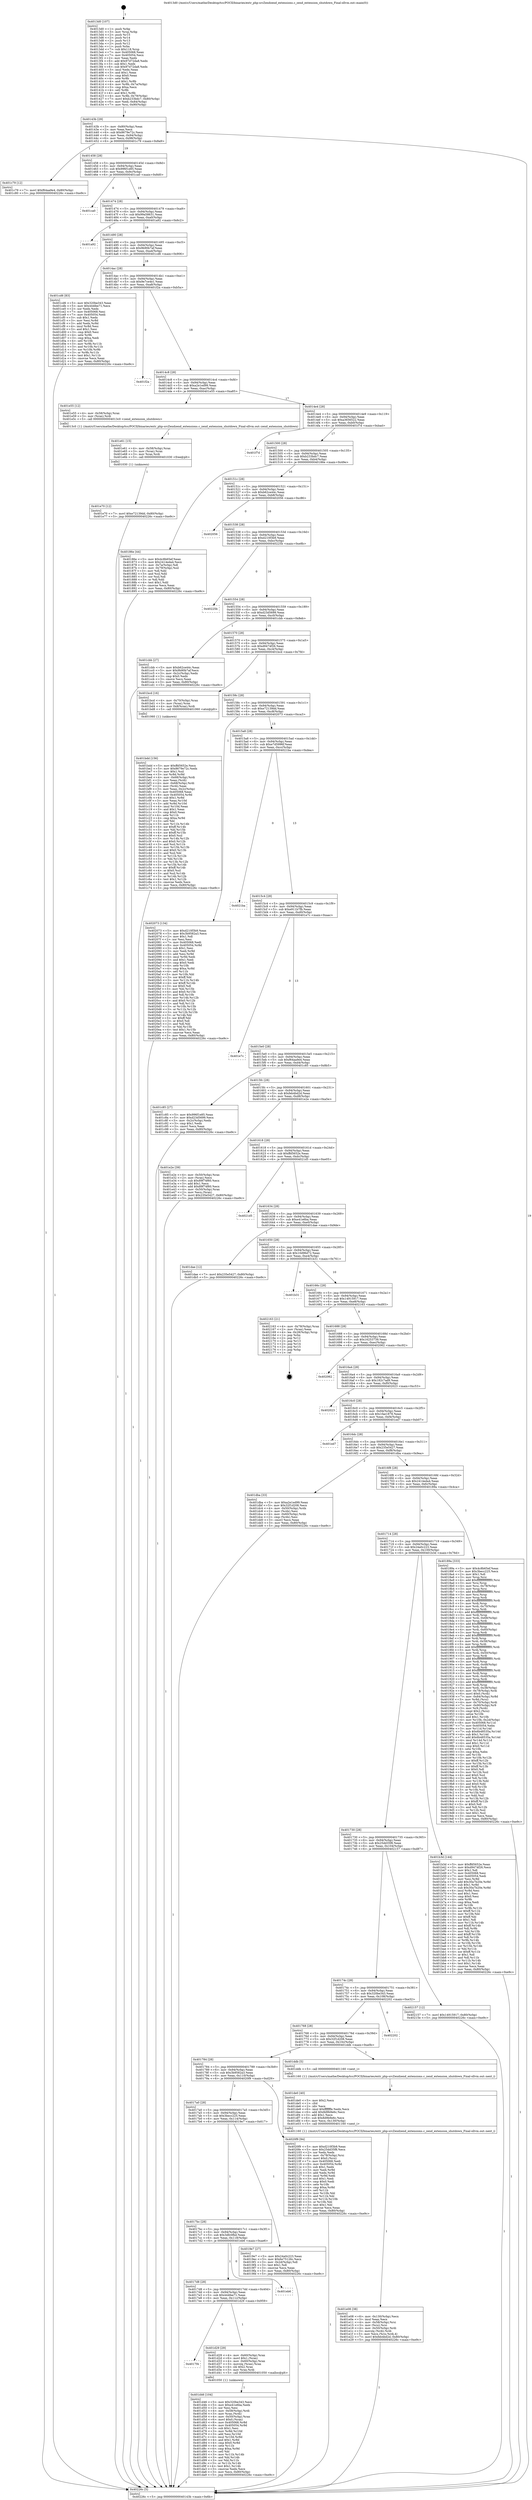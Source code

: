 digraph "0x4013d0" {
  label = "0x4013d0 (/mnt/c/Users/mathe/Desktop/tcc/POCII/binaries/extr_php-srcZendzend_extensions.c_zend_extension_shutdown_Final-ollvm.out::main(0))"
  labelloc = "t"
  node[shape=record]

  Entry [label="",width=0.3,height=0.3,shape=circle,fillcolor=black,style=filled]
  "0x40143b" [label="{
     0x40143b [29]\l
     | [instrs]\l
     &nbsp;&nbsp;0x40143b \<+3\>: mov -0x80(%rbp),%eax\l
     &nbsp;&nbsp;0x40143e \<+2\>: mov %eax,%ecx\l
     &nbsp;&nbsp;0x401440 \<+6\>: sub $0x8679e72c,%ecx\l
     &nbsp;&nbsp;0x401446 \<+6\>: mov %eax,-0x94(%rbp)\l
     &nbsp;&nbsp;0x40144c \<+6\>: mov %ecx,-0x98(%rbp)\l
     &nbsp;&nbsp;0x401452 \<+6\>: je 0000000000401c79 \<main+0x8a9\>\l
  }"]
  "0x401c79" [label="{
     0x401c79 [12]\l
     | [instrs]\l
     &nbsp;&nbsp;0x401c79 \<+7\>: movl $0xf64aa9e4,-0x80(%rbp)\l
     &nbsp;&nbsp;0x401c80 \<+5\>: jmp 000000000040226c \<main+0xe9c\>\l
  }"]
  "0x401458" [label="{
     0x401458 [28]\l
     | [instrs]\l
     &nbsp;&nbsp;0x401458 \<+5\>: jmp 000000000040145d \<main+0x8d\>\l
     &nbsp;&nbsp;0x40145d \<+6\>: mov -0x94(%rbp),%eax\l
     &nbsp;&nbsp;0x401463 \<+5\>: sub $0x996f1e85,%eax\l
     &nbsp;&nbsp;0x401468 \<+6\>: mov %eax,-0x9c(%rbp)\l
     &nbsp;&nbsp;0x40146e \<+6\>: je 0000000000401ca0 \<main+0x8d0\>\l
  }"]
  Exit [label="",width=0.3,height=0.3,shape=circle,fillcolor=black,style=filled,peripheries=2]
  "0x401ca0" [label="{
     0x401ca0\l
  }", style=dashed]
  "0x401474" [label="{
     0x401474 [28]\l
     | [instrs]\l
     &nbsp;&nbsp;0x401474 \<+5\>: jmp 0000000000401479 \<main+0xa9\>\l
     &nbsp;&nbsp;0x401479 \<+6\>: mov -0x94(%rbp),%eax\l
     &nbsp;&nbsp;0x40147f \<+5\>: sub $0x99a58631,%eax\l
     &nbsp;&nbsp;0x401484 \<+6\>: mov %eax,-0xa0(%rbp)\l
     &nbsp;&nbsp;0x40148a \<+6\>: je 0000000000401a92 \<main+0x6c2\>\l
  }"]
  "0x401e70" [label="{
     0x401e70 [12]\l
     | [instrs]\l
     &nbsp;&nbsp;0x401e70 \<+7\>: movl $0xe72139dd,-0x80(%rbp)\l
     &nbsp;&nbsp;0x401e77 \<+5\>: jmp 000000000040226c \<main+0xe9c\>\l
  }"]
  "0x401a92" [label="{
     0x401a92\l
  }", style=dashed]
  "0x401490" [label="{
     0x401490 [28]\l
     | [instrs]\l
     &nbsp;&nbsp;0x401490 \<+5\>: jmp 0000000000401495 \<main+0xc5\>\l
     &nbsp;&nbsp;0x401495 \<+6\>: mov -0x94(%rbp),%eax\l
     &nbsp;&nbsp;0x40149b \<+5\>: sub $0x9b90b7af,%eax\l
     &nbsp;&nbsp;0x4014a0 \<+6\>: mov %eax,-0xa4(%rbp)\l
     &nbsp;&nbsp;0x4014a6 \<+6\>: je 0000000000401cd6 \<main+0x906\>\l
  }"]
  "0x401e61" [label="{
     0x401e61 [15]\l
     | [instrs]\l
     &nbsp;&nbsp;0x401e61 \<+4\>: mov -0x58(%rbp),%rax\l
     &nbsp;&nbsp;0x401e65 \<+3\>: mov (%rax),%rax\l
     &nbsp;&nbsp;0x401e68 \<+3\>: mov %rax,%rdi\l
     &nbsp;&nbsp;0x401e6b \<+5\>: call 0000000000401030 \<free@plt\>\l
     | [calls]\l
     &nbsp;&nbsp;0x401030 \{1\} (unknown)\l
  }"]
  "0x401cd6" [label="{
     0x401cd6 [83]\l
     | [instrs]\l
     &nbsp;&nbsp;0x401cd6 \<+5\>: mov $0x320be343,%eax\l
     &nbsp;&nbsp;0x401cdb \<+5\>: mov $0x444fee71,%ecx\l
     &nbsp;&nbsp;0x401ce0 \<+2\>: xor %edx,%edx\l
     &nbsp;&nbsp;0x401ce2 \<+7\>: mov 0x405068,%esi\l
     &nbsp;&nbsp;0x401ce9 \<+7\>: mov 0x405054,%edi\l
     &nbsp;&nbsp;0x401cf0 \<+3\>: sub $0x1,%edx\l
     &nbsp;&nbsp;0x401cf3 \<+3\>: mov %esi,%r8d\l
     &nbsp;&nbsp;0x401cf6 \<+3\>: add %edx,%r8d\l
     &nbsp;&nbsp;0x401cf9 \<+4\>: imul %r8d,%esi\l
     &nbsp;&nbsp;0x401cfd \<+3\>: and $0x1,%esi\l
     &nbsp;&nbsp;0x401d00 \<+3\>: cmp $0x0,%esi\l
     &nbsp;&nbsp;0x401d03 \<+4\>: sete %r9b\l
     &nbsp;&nbsp;0x401d07 \<+3\>: cmp $0xa,%edi\l
     &nbsp;&nbsp;0x401d0a \<+4\>: setl %r10b\l
     &nbsp;&nbsp;0x401d0e \<+3\>: mov %r9b,%r11b\l
     &nbsp;&nbsp;0x401d11 \<+3\>: and %r10b,%r11b\l
     &nbsp;&nbsp;0x401d14 \<+3\>: xor %r10b,%r9b\l
     &nbsp;&nbsp;0x401d17 \<+3\>: or %r9b,%r11b\l
     &nbsp;&nbsp;0x401d1a \<+4\>: test $0x1,%r11b\l
     &nbsp;&nbsp;0x401d1e \<+3\>: cmovne %ecx,%eax\l
     &nbsp;&nbsp;0x401d21 \<+3\>: mov %eax,-0x80(%rbp)\l
     &nbsp;&nbsp;0x401d24 \<+5\>: jmp 000000000040226c \<main+0xe9c\>\l
  }"]
  "0x4014ac" [label="{
     0x4014ac [28]\l
     | [instrs]\l
     &nbsp;&nbsp;0x4014ac \<+5\>: jmp 00000000004014b1 \<main+0xe1\>\l
     &nbsp;&nbsp;0x4014b1 \<+6\>: mov -0x94(%rbp),%eax\l
     &nbsp;&nbsp;0x4014b7 \<+5\>: sub $0x9e7ce4e1,%eax\l
     &nbsp;&nbsp;0x4014bc \<+6\>: mov %eax,-0xa8(%rbp)\l
     &nbsp;&nbsp;0x4014c2 \<+6\>: je 0000000000401f2a \<main+0xb5a\>\l
  }"]
  "0x401e08" [label="{
     0x401e08 [38]\l
     | [instrs]\l
     &nbsp;&nbsp;0x401e08 \<+6\>: mov -0x130(%rbp),%ecx\l
     &nbsp;&nbsp;0x401e0e \<+3\>: imul %eax,%ecx\l
     &nbsp;&nbsp;0x401e11 \<+4\>: mov -0x58(%rbp),%rsi\l
     &nbsp;&nbsp;0x401e15 \<+3\>: mov (%rsi),%rsi\l
     &nbsp;&nbsp;0x401e18 \<+4\>: mov -0x50(%rbp),%rdi\l
     &nbsp;&nbsp;0x401e1c \<+3\>: movslq (%rdi),%rdi\l
     &nbsp;&nbsp;0x401e1f \<+3\>: mov %ecx,(%rsi,%rdi,4)\l
     &nbsp;&nbsp;0x401e22 \<+7\>: movl $0xfeb4bd2d,-0x80(%rbp)\l
     &nbsp;&nbsp;0x401e29 \<+5\>: jmp 000000000040226c \<main+0xe9c\>\l
  }"]
  "0x401f2a" [label="{
     0x401f2a\l
  }", style=dashed]
  "0x4014c8" [label="{
     0x4014c8 [28]\l
     | [instrs]\l
     &nbsp;&nbsp;0x4014c8 \<+5\>: jmp 00000000004014cd \<main+0xfd\>\l
     &nbsp;&nbsp;0x4014cd \<+6\>: mov -0x94(%rbp),%eax\l
     &nbsp;&nbsp;0x4014d3 \<+5\>: sub $0xa2e1ed99,%eax\l
     &nbsp;&nbsp;0x4014d8 \<+6\>: mov %eax,-0xac(%rbp)\l
     &nbsp;&nbsp;0x4014de \<+6\>: je 0000000000401e55 \<main+0xa85\>\l
  }"]
  "0x401de0" [label="{
     0x401de0 [40]\l
     | [instrs]\l
     &nbsp;&nbsp;0x401de0 \<+5\>: mov $0x2,%ecx\l
     &nbsp;&nbsp;0x401de5 \<+1\>: cltd\l
     &nbsp;&nbsp;0x401de6 \<+2\>: idiv %ecx\l
     &nbsp;&nbsp;0x401de8 \<+6\>: imul $0xfffffffe,%edx,%ecx\l
     &nbsp;&nbsp;0x401dee \<+6\>: add $0x8d9b9e6c,%ecx\l
     &nbsp;&nbsp;0x401df4 \<+3\>: add $0x1,%ecx\l
     &nbsp;&nbsp;0x401df7 \<+6\>: sub $0x8d9b9e6c,%ecx\l
     &nbsp;&nbsp;0x401dfd \<+6\>: mov %ecx,-0x130(%rbp)\l
     &nbsp;&nbsp;0x401e03 \<+5\>: call 0000000000401160 \<next_i\>\l
     | [calls]\l
     &nbsp;&nbsp;0x401160 \{1\} (/mnt/c/Users/mathe/Desktop/tcc/POCII/binaries/extr_php-srcZendzend_extensions.c_zend_extension_shutdown_Final-ollvm.out::next_i)\l
  }"]
  "0x401e55" [label="{
     0x401e55 [12]\l
     | [instrs]\l
     &nbsp;&nbsp;0x401e55 \<+4\>: mov -0x58(%rbp),%rax\l
     &nbsp;&nbsp;0x401e59 \<+3\>: mov (%rax),%rdi\l
     &nbsp;&nbsp;0x401e5c \<+5\>: call 00000000004013c0 \<zend_extension_shutdown\>\l
     | [calls]\l
     &nbsp;&nbsp;0x4013c0 \{1\} (/mnt/c/Users/mathe/Desktop/tcc/POCII/binaries/extr_php-srcZendzend_extensions.c_zend_extension_shutdown_Final-ollvm.out::zend_extension_shutdown)\l
  }"]
  "0x4014e4" [label="{
     0x4014e4 [28]\l
     | [instrs]\l
     &nbsp;&nbsp;0x4014e4 \<+5\>: jmp 00000000004014e9 \<main+0x119\>\l
     &nbsp;&nbsp;0x4014e9 \<+6\>: mov -0x94(%rbp),%eax\l
     &nbsp;&nbsp;0x4014ef \<+5\>: sub $0xa3656522,%eax\l
     &nbsp;&nbsp;0x4014f4 \<+6\>: mov %eax,-0xb0(%rbp)\l
     &nbsp;&nbsp;0x4014fa \<+6\>: je 0000000000401f7d \<main+0xbad\>\l
  }"]
  "0x401d46" [label="{
     0x401d46 [104]\l
     | [instrs]\l
     &nbsp;&nbsp;0x401d46 \<+5\>: mov $0x320be343,%ecx\l
     &nbsp;&nbsp;0x401d4b \<+5\>: mov $0xe41e6ba,%edx\l
     &nbsp;&nbsp;0x401d50 \<+2\>: xor %esi,%esi\l
     &nbsp;&nbsp;0x401d52 \<+4\>: mov -0x58(%rbp),%rdi\l
     &nbsp;&nbsp;0x401d56 \<+3\>: mov %rax,(%rdi)\l
     &nbsp;&nbsp;0x401d59 \<+4\>: mov -0x50(%rbp),%rax\l
     &nbsp;&nbsp;0x401d5d \<+6\>: movl $0x0,(%rax)\l
     &nbsp;&nbsp;0x401d63 \<+8\>: mov 0x405068,%r8d\l
     &nbsp;&nbsp;0x401d6b \<+8\>: mov 0x405054,%r9d\l
     &nbsp;&nbsp;0x401d73 \<+3\>: sub $0x1,%esi\l
     &nbsp;&nbsp;0x401d76 \<+3\>: mov %r8d,%r10d\l
     &nbsp;&nbsp;0x401d79 \<+3\>: add %esi,%r10d\l
     &nbsp;&nbsp;0x401d7c \<+4\>: imul %r10d,%r8d\l
     &nbsp;&nbsp;0x401d80 \<+4\>: and $0x1,%r8d\l
     &nbsp;&nbsp;0x401d84 \<+4\>: cmp $0x0,%r8d\l
     &nbsp;&nbsp;0x401d88 \<+4\>: sete %r11b\l
     &nbsp;&nbsp;0x401d8c \<+4\>: cmp $0xa,%r9d\l
     &nbsp;&nbsp;0x401d90 \<+3\>: setl %bl\l
     &nbsp;&nbsp;0x401d93 \<+3\>: mov %r11b,%r14b\l
     &nbsp;&nbsp;0x401d96 \<+3\>: and %bl,%r14b\l
     &nbsp;&nbsp;0x401d99 \<+3\>: xor %bl,%r11b\l
     &nbsp;&nbsp;0x401d9c \<+3\>: or %r11b,%r14b\l
     &nbsp;&nbsp;0x401d9f \<+4\>: test $0x1,%r14b\l
     &nbsp;&nbsp;0x401da3 \<+3\>: cmovne %edx,%ecx\l
     &nbsp;&nbsp;0x401da6 \<+3\>: mov %ecx,-0x80(%rbp)\l
     &nbsp;&nbsp;0x401da9 \<+5\>: jmp 000000000040226c \<main+0xe9c\>\l
  }"]
  "0x401f7d" [label="{
     0x401f7d\l
  }", style=dashed]
  "0x401500" [label="{
     0x401500 [28]\l
     | [instrs]\l
     &nbsp;&nbsp;0x401500 \<+5\>: jmp 0000000000401505 \<main+0x135\>\l
     &nbsp;&nbsp;0x401505 \<+6\>: mov -0x94(%rbp),%eax\l
     &nbsp;&nbsp;0x40150b \<+5\>: sub $0xb233bdc7,%eax\l
     &nbsp;&nbsp;0x401510 \<+6\>: mov %eax,-0xb4(%rbp)\l
     &nbsp;&nbsp;0x401516 \<+6\>: je 000000000040186e \<main+0x49e\>\l
  }"]
  "0x4017f4" [label="{
     0x4017f4\l
  }", style=dashed]
  "0x40186e" [label="{
     0x40186e [44]\l
     | [instrs]\l
     &nbsp;&nbsp;0x40186e \<+5\>: mov $0x4c8b65ef,%eax\l
     &nbsp;&nbsp;0x401873 \<+5\>: mov $0x2414eda4,%ecx\l
     &nbsp;&nbsp;0x401878 \<+3\>: mov -0x7a(%rbp),%dl\l
     &nbsp;&nbsp;0x40187b \<+4\>: mov -0x79(%rbp),%sil\l
     &nbsp;&nbsp;0x40187f \<+3\>: mov %dl,%dil\l
     &nbsp;&nbsp;0x401882 \<+3\>: and %sil,%dil\l
     &nbsp;&nbsp;0x401885 \<+3\>: xor %sil,%dl\l
     &nbsp;&nbsp;0x401888 \<+3\>: or %dl,%dil\l
     &nbsp;&nbsp;0x40188b \<+4\>: test $0x1,%dil\l
     &nbsp;&nbsp;0x40188f \<+3\>: cmovne %ecx,%eax\l
     &nbsp;&nbsp;0x401892 \<+3\>: mov %eax,-0x80(%rbp)\l
     &nbsp;&nbsp;0x401895 \<+5\>: jmp 000000000040226c \<main+0xe9c\>\l
  }"]
  "0x40151c" [label="{
     0x40151c [28]\l
     | [instrs]\l
     &nbsp;&nbsp;0x40151c \<+5\>: jmp 0000000000401521 \<main+0x151\>\l
     &nbsp;&nbsp;0x401521 \<+6\>: mov -0x94(%rbp),%eax\l
     &nbsp;&nbsp;0x401527 \<+5\>: sub $0xb62ce44c,%eax\l
     &nbsp;&nbsp;0x40152c \<+6\>: mov %eax,-0xb8(%rbp)\l
     &nbsp;&nbsp;0x401532 \<+6\>: je 0000000000402056 \<main+0xc86\>\l
  }"]
  "0x40226c" [label="{
     0x40226c [5]\l
     | [instrs]\l
     &nbsp;&nbsp;0x40226c \<+5\>: jmp 000000000040143b \<main+0x6b\>\l
  }"]
  "0x4013d0" [label="{
     0x4013d0 [107]\l
     | [instrs]\l
     &nbsp;&nbsp;0x4013d0 \<+1\>: push %rbp\l
     &nbsp;&nbsp;0x4013d1 \<+3\>: mov %rsp,%rbp\l
     &nbsp;&nbsp;0x4013d4 \<+2\>: push %r15\l
     &nbsp;&nbsp;0x4013d6 \<+2\>: push %r14\l
     &nbsp;&nbsp;0x4013d8 \<+2\>: push %r13\l
     &nbsp;&nbsp;0x4013da \<+2\>: push %r12\l
     &nbsp;&nbsp;0x4013dc \<+1\>: push %rbx\l
     &nbsp;&nbsp;0x4013dd \<+7\>: sub $0x118,%rsp\l
     &nbsp;&nbsp;0x4013e4 \<+7\>: mov 0x405068,%eax\l
     &nbsp;&nbsp;0x4013eb \<+7\>: mov 0x405054,%ecx\l
     &nbsp;&nbsp;0x4013f2 \<+2\>: mov %eax,%edx\l
     &nbsp;&nbsp;0x4013f4 \<+6\>: add $0x97d72da8,%edx\l
     &nbsp;&nbsp;0x4013fa \<+3\>: sub $0x1,%edx\l
     &nbsp;&nbsp;0x4013fd \<+6\>: sub $0x97d72da8,%edx\l
     &nbsp;&nbsp;0x401403 \<+3\>: imul %edx,%eax\l
     &nbsp;&nbsp;0x401406 \<+3\>: and $0x1,%eax\l
     &nbsp;&nbsp;0x401409 \<+3\>: cmp $0x0,%eax\l
     &nbsp;&nbsp;0x40140c \<+4\>: sete %r8b\l
     &nbsp;&nbsp;0x401410 \<+4\>: and $0x1,%r8b\l
     &nbsp;&nbsp;0x401414 \<+4\>: mov %r8b,-0x7a(%rbp)\l
     &nbsp;&nbsp;0x401418 \<+3\>: cmp $0xa,%ecx\l
     &nbsp;&nbsp;0x40141b \<+4\>: setl %r8b\l
     &nbsp;&nbsp;0x40141f \<+4\>: and $0x1,%r8b\l
     &nbsp;&nbsp;0x401423 \<+4\>: mov %r8b,-0x79(%rbp)\l
     &nbsp;&nbsp;0x401427 \<+7\>: movl $0xb233bdc7,-0x80(%rbp)\l
     &nbsp;&nbsp;0x40142e \<+6\>: mov %edi,-0x84(%rbp)\l
     &nbsp;&nbsp;0x401434 \<+7\>: mov %rsi,-0x90(%rbp)\l
  }"]
  "0x401d29" [label="{
     0x401d29 [29]\l
     | [instrs]\l
     &nbsp;&nbsp;0x401d29 \<+4\>: mov -0x60(%rbp),%rax\l
     &nbsp;&nbsp;0x401d2d \<+6\>: movl $0x1,(%rax)\l
     &nbsp;&nbsp;0x401d33 \<+4\>: mov -0x60(%rbp),%rax\l
     &nbsp;&nbsp;0x401d37 \<+3\>: movslq (%rax),%rax\l
     &nbsp;&nbsp;0x401d3a \<+4\>: shl $0x2,%rax\l
     &nbsp;&nbsp;0x401d3e \<+3\>: mov %rax,%rdi\l
     &nbsp;&nbsp;0x401d41 \<+5\>: call 0000000000401050 \<malloc@plt\>\l
     | [calls]\l
     &nbsp;&nbsp;0x401050 \{1\} (unknown)\l
  }"]
  "0x402056" [label="{
     0x402056\l
  }", style=dashed]
  "0x401538" [label="{
     0x401538 [28]\l
     | [instrs]\l
     &nbsp;&nbsp;0x401538 \<+5\>: jmp 000000000040153d \<main+0x16d\>\l
     &nbsp;&nbsp;0x40153d \<+6\>: mov -0x94(%rbp),%eax\l
     &nbsp;&nbsp;0x401543 \<+5\>: sub $0xd210f3b9,%eax\l
     &nbsp;&nbsp;0x401548 \<+6\>: mov %eax,-0xbc(%rbp)\l
     &nbsp;&nbsp;0x40154e \<+6\>: je 000000000040225b \<main+0xe8b\>\l
  }"]
  "0x4017d8" [label="{
     0x4017d8 [28]\l
     | [instrs]\l
     &nbsp;&nbsp;0x4017d8 \<+5\>: jmp 00000000004017dd \<main+0x40d\>\l
     &nbsp;&nbsp;0x4017dd \<+6\>: mov -0x94(%rbp),%eax\l
     &nbsp;&nbsp;0x4017e3 \<+5\>: sub $0x444fee71,%eax\l
     &nbsp;&nbsp;0x4017e8 \<+6\>: mov %eax,-0x11c(%rbp)\l
     &nbsp;&nbsp;0x4017ee \<+6\>: je 0000000000401d29 \<main+0x959\>\l
  }"]
  "0x40225b" [label="{
     0x40225b\l
  }", style=dashed]
  "0x401554" [label="{
     0x401554 [28]\l
     | [instrs]\l
     &nbsp;&nbsp;0x401554 \<+5\>: jmp 0000000000401559 \<main+0x189\>\l
     &nbsp;&nbsp;0x401559 \<+6\>: mov -0x94(%rbp),%eax\l
     &nbsp;&nbsp;0x40155f \<+5\>: sub $0xd23d5699,%eax\l
     &nbsp;&nbsp;0x401564 \<+6\>: mov %eax,-0xc0(%rbp)\l
     &nbsp;&nbsp;0x40156a \<+6\>: je 0000000000401cbb \<main+0x8eb\>\l
  }"]
  "0x401eb6" [label="{
     0x401eb6\l
  }", style=dashed]
  "0x401cbb" [label="{
     0x401cbb [27]\l
     | [instrs]\l
     &nbsp;&nbsp;0x401cbb \<+5\>: mov $0xb62ce44c,%eax\l
     &nbsp;&nbsp;0x401cc0 \<+5\>: mov $0x9b90b7af,%ecx\l
     &nbsp;&nbsp;0x401cc5 \<+3\>: mov -0x2c(%rbp),%edx\l
     &nbsp;&nbsp;0x401cc8 \<+3\>: cmp $0x0,%edx\l
     &nbsp;&nbsp;0x401ccb \<+3\>: cmove %ecx,%eax\l
     &nbsp;&nbsp;0x401cce \<+3\>: mov %eax,-0x80(%rbp)\l
     &nbsp;&nbsp;0x401cd1 \<+5\>: jmp 000000000040226c \<main+0xe9c\>\l
  }"]
  "0x401570" [label="{
     0x401570 [28]\l
     | [instrs]\l
     &nbsp;&nbsp;0x401570 \<+5\>: jmp 0000000000401575 \<main+0x1a5\>\l
     &nbsp;&nbsp;0x401575 \<+6\>: mov -0x94(%rbp),%eax\l
     &nbsp;&nbsp;0x40157b \<+5\>: sub $0xd9474f26,%eax\l
     &nbsp;&nbsp;0x401580 \<+6\>: mov %eax,-0xc4(%rbp)\l
     &nbsp;&nbsp;0x401586 \<+6\>: je 0000000000401bcd \<main+0x7fd\>\l
  }"]
  "0x401bdd" [label="{
     0x401bdd [156]\l
     | [instrs]\l
     &nbsp;&nbsp;0x401bdd \<+5\>: mov $0xffd5652e,%ecx\l
     &nbsp;&nbsp;0x401be2 \<+5\>: mov $0x8679e72c,%edx\l
     &nbsp;&nbsp;0x401be7 \<+3\>: mov $0x1,%sil\l
     &nbsp;&nbsp;0x401bea \<+3\>: xor %r8d,%r8d\l
     &nbsp;&nbsp;0x401bed \<+4\>: mov -0x68(%rbp),%rdi\l
     &nbsp;&nbsp;0x401bf1 \<+2\>: mov %eax,(%rdi)\l
     &nbsp;&nbsp;0x401bf3 \<+4\>: mov -0x68(%rbp),%rdi\l
     &nbsp;&nbsp;0x401bf7 \<+2\>: mov (%rdi),%eax\l
     &nbsp;&nbsp;0x401bf9 \<+3\>: mov %eax,-0x2c(%rbp)\l
     &nbsp;&nbsp;0x401bfc \<+7\>: mov 0x405068,%eax\l
     &nbsp;&nbsp;0x401c03 \<+8\>: mov 0x405054,%r9d\l
     &nbsp;&nbsp;0x401c0b \<+4\>: sub $0x1,%r8d\l
     &nbsp;&nbsp;0x401c0f \<+3\>: mov %eax,%r10d\l
     &nbsp;&nbsp;0x401c12 \<+3\>: add %r8d,%r10d\l
     &nbsp;&nbsp;0x401c15 \<+4\>: imul %r10d,%eax\l
     &nbsp;&nbsp;0x401c19 \<+3\>: and $0x1,%eax\l
     &nbsp;&nbsp;0x401c1c \<+3\>: cmp $0x0,%eax\l
     &nbsp;&nbsp;0x401c1f \<+4\>: sete %r11b\l
     &nbsp;&nbsp;0x401c23 \<+4\>: cmp $0xa,%r9d\l
     &nbsp;&nbsp;0x401c27 \<+3\>: setl %bl\l
     &nbsp;&nbsp;0x401c2a \<+3\>: mov %r11b,%r14b\l
     &nbsp;&nbsp;0x401c2d \<+4\>: xor $0xff,%r14b\l
     &nbsp;&nbsp;0x401c31 \<+3\>: mov %bl,%r15b\l
     &nbsp;&nbsp;0x401c34 \<+4\>: xor $0xff,%r15b\l
     &nbsp;&nbsp;0x401c38 \<+4\>: xor $0x0,%sil\l
     &nbsp;&nbsp;0x401c3c \<+3\>: mov %r14b,%r12b\l
     &nbsp;&nbsp;0x401c3f \<+4\>: and $0x0,%r12b\l
     &nbsp;&nbsp;0x401c43 \<+3\>: and %sil,%r11b\l
     &nbsp;&nbsp;0x401c46 \<+3\>: mov %r15b,%r13b\l
     &nbsp;&nbsp;0x401c49 \<+4\>: and $0x0,%r13b\l
     &nbsp;&nbsp;0x401c4d \<+3\>: and %sil,%bl\l
     &nbsp;&nbsp;0x401c50 \<+3\>: or %r11b,%r12b\l
     &nbsp;&nbsp;0x401c53 \<+3\>: or %bl,%r13b\l
     &nbsp;&nbsp;0x401c56 \<+3\>: xor %r13b,%r12b\l
     &nbsp;&nbsp;0x401c59 \<+3\>: or %r15b,%r14b\l
     &nbsp;&nbsp;0x401c5c \<+4\>: xor $0xff,%r14b\l
     &nbsp;&nbsp;0x401c60 \<+4\>: or $0x0,%sil\l
     &nbsp;&nbsp;0x401c64 \<+3\>: and %sil,%r14b\l
     &nbsp;&nbsp;0x401c67 \<+3\>: or %r14b,%r12b\l
     &nbsp;&nbsp;0x401c6a \<+4\>: test $0x1,%r12b\l
     &nbsp;&nbsp;0x401c6e \<+3\>: cmovne %edx,%ecx\l
     &nbsp;&nbsp;0x401c71 \<+3\>: mov %ecx,-0x80(%rbp)\l
     &nbsp;&nbsp;0x401c74 \<+5\>: jmp 000000000040226c \<main+0xe9c\>\l
  }"]
  "0x401bcd" [label="{
     0x401bcd [16]\l
     | [instrs]\l
     &nbsp;&nbsp;0x401bcd \<+4\>: mov -0x70(%rbp),%rax\l
     &nbsp;&nbsp;0x401bd1 \<+3\>: mov (%rax),%rax\l
     &nbsp;&nbsp;0x401bd4 \<+4\>: mov 0x8(%rax),%rdi\l
     &nbsp;&nbsp;0x401bd8 \<+5\>: call 0000000000401060 \<atoi@plt\>\l
     | [calls]\l
     &nbsp;&nbsp;0x401060 \{1\} (unknown)\l
  }"]
  "0x40158c" [label="{
     0x40158c [28]\l
     | [instrs]\l
     &nbsp;&nbsp;0x40158c \<+5\>: jmp 0000000000401591 \<main+0x1c1\>\l
     &nbsp;&nbsp;0x401591 \<+6\>: mov -0x94(%rbp),%eax\l
     &nbsp;&nbsp;0x401597 \<+5\>: sub $0xe72139dd,%eax\l
     &nbsp;&nbsp;0x40159c \<+6\>: mov %eax,-0xc8(%rbp)\l
     &nbsp;&nbsp;0x4015a2 \<+6\>: je 0000000000402073 \<main+0xca3\>\l
  }"]
  "0x4017bc" [label="{
     0x4017bc [28]\l
     | [instrs]\l
     &nbsp;&nbsp;0x4017bc \<+5\>: jmp 00000000004017c1 \<main+0x3f1\>\l
     &nbsp;&nbsp;0x4017c1 \<+6\>: mov -0x94(%rbp),%eax\l
     &nbsp;&nbsp;0x4017c7 \<+5\>: sub $0x3dfc0fbd,%eax\l
     &nbsp;&nbsp;0x4017cc \<+6\>: mov %eax,-0x118(%rbp)\l
     &nbsp;&nbsp;0x4017d2 \<+6\>: je 0000000000401eb6 \<main+0xae6\>\l
  }"]
  "0x402073" [label="{
     0x402073 [134]\l
     | [instrs]\l
     &nbsp;&nbsp;0x402073 \<+5\>: mov $0xd210f3b9,%eax\l
     &nbsp;&nbsp;0x402078 \<+5\>: mov $0x3b9582a3,%ecx\l
     &nbsp;&nbsp;0x40207d \<+2\>: mov $0x1,%dl\l
     &nbsp;&nbsp;0x40207f \<+2\>: xor %esi,%esi\l
     &nbsp;&nbsp;0x402081 \<+7\>: mov 0x405068,%edi\l
     &nbsp;&nbsp;0x402088 \<+8\>: mov 0x405054,%r8d\l
     &nbsp;&nbsp;0x402090 \<+3\>: sub $0x1,%esi\l
     &nbsp;&nbsp;0x402093 \<+3\>: mov %edi,%r9d\l
     &nbsp;&nbsp;0x402096 \<+3\>: add %esi,%r9d\l
     &nbsp;&nbsp;0x402099 \<+4\>: imul %r9d,%edi\l
     &nbsp;&nbsp;0x40209d \<+3\>: and $0x1,%edi\l
     &nbsp;&nbsp;0x4020a0 \<+3\>: cmp $0x0,%edi\l
     &nbsp;&nbsp;0x4020a3 \<+4\>: sete %r10b\l
     &nbsp;&nbsp;0x4020a7 \<+4\>: cmp $0xa,%r8d\l
     &nbsp;&nbsp;0x4020ab \<+4\>: setl %r11b\l
     &nbsp;&nbsp;0x4020af \<+3\>: mov %r10b,%bl\l
     &nbsp;&nbsp;0x4020b2 \<+3\>: xor $0xff,%bl\l
     &nbsp;&nbsp;0x4020b5 \<+3\>: mov %r11b,%r14b\l
     &nbsp;&nbsp;0x4020b8 \<+4\>: xor $0xff,%r14b\l
     &nbsp;&nbsp;0x4020bc \<+3\>: xor $0x0,%dl\l
     &nbsp;&nbsp;0x4020bf \<+3\>: mov %bl,%r15b\l
     &nbsp;&nbsp;0x4020c2 \<+4\>: and $0x0,%r15b\l
     &nbsp;&nbsp;0x4020c6 \<+3\>: and %dl,%r10b\l
     &nbsp;&nbsp;0x4020c9 \<+3\>: mov %r14b,%r12b\l
     &nbsp;&nbsp;0x4020cc \<+4\>: and $0x0,%r12b\l
     &nbsp;&nbsp;0x4020d0 \<+3\>: and %dl,%r11b\l
     &nbsp;&nbsp;0x4020d3 \<+3\>: or %r10b,%r15b\l
     &nbsp;&nbsp;0x4020d6 \<+3\>: or %r11b,%r12b\l
     &nbsp;&nbsp;0x4020d9 \<+3\>: xor %r12b,%r15b\l
     &nbsp;&nbsp;0x4020dc \<+3\>: or %r14b,%bl\l
     &nbsp;&nbsp;0x4020df \<+3\>: xor $0xff,%bl\l
     &nbsp;&nbsp;0x4020e2 \<+3\>: or $0x0,%dl\l
     &nbsp;&nbsp;0x4020e5 \<+2\>: and %dl,%bl\l
     &nbsp;&nbsp;0x4020e7 \<+3\>: or %bl,%r15b\l
     &nbsp;&nbsp;0x4020ea \<+4\>: test $0x1,%r15b\l
     &nbsp;&nbsp;0x4020ee \<+3\>: cmovne %ecx,%eax\l
     &nbsp;&nbsp;0x4020f1 \<+3\>: mov %eax,-0x80(%rbp)\l
     &nbsp;&nbsp;0x4020f4 \<+5\>: jmp 000000000040226c \<main+0xe9c\>\l
  }"]
  "0x4015a8" [label="{
     0x4015a8 [28]\l
     | [instrs]\l
     &nbsp;&nbsp;0x4015a8 \<+5\>: jmp 00000000004015ad \<main+0x1dd\>\l
     &nbsp;&nbsp;0x4015ad \<+6\>: mov -0x94(%rbp),%eax\l
     &nbsp;&nbsp;0x4015b3 \<+5\>: sub $0xe7d5996f,%eax\l
     &nbsp;&nbsp;0x4015b8 \<+6\>: mov %eax,-0xcc(%rbp)\l
     &nbsp;&nbsp;0x4015be \<+6\>: je 00000000004021ba \<main+0xdea\>\l
  }"]
  "0x4019e7" [label="{
     0x4019e7 [27]\l
     | [instrs]\l
     &nbsp;&nbsp;0x4019e7 \<+5\>: mov $0x24a0c223,%eax\l
     &nbsp;&nbsp;0x4019ec \<+5\>: mov $0x6e75126c,%ecx\l
     &nbsp;&nbsp;0x4019f1 \<+3\>: mov -0x2d(%rbp),%dl\l
     &nbsp;&nbsp;0x4019f4 \<+3\>: test $0x1,%dl\l
     &nbsp;&nbsp;0x4019f7 \<+3\>: cmovne %ecx,%eax\l
     &nbsp;&nbsp;0x4019fa \<+3\>: mov %eax,-0x80(%rbp)\l
     &nbsp;&nbsp;0x4019fd \<+5\>: jmp 000000000040226c \<main+0xe9c\>\l
  }"]
  "0x4021ba" [label="{
     0x4021ba\l
  }", style=dashed]
  "0x4015c4" [label="{
     0x4015c4 [28]\l
     | [instrs]\l
     &nbsp;&nbsp;0x4015c4 \<+5\>: jmp 00000000004015c9 \<main+0x1f9\>\l
     &nbsp;&nbsp;0x4015c9 \<+6\>: mov -0x94(%rbp),%eax\l
     &nbsp;&nbsp;0x4015cf \<+5\>: sub $0xe911b7fb,%eax\l
     &nbsp;&nbsp;0x4015d4 \<+6\>: mov %eax,-0xd0(%rbp)\l
     &nbsp;&nbsp;0x4015da \<+6\>: je 0000000000401e7c \<main+0xaac\>\l
  }"]
  "0x4017a0" [label="{
     0x4017a0 [28]\l
     | [instrs]\l
     &nbsp;&nbsp;0x4017a0 \<+5\>: jmp 00000000004017a5 \<main+0x3d5\>\l
     &nbsp;&nbsp;0x4017a5 \<+6\>: mov -0x94(%rbp),%eax\l
     &nbsp;&nbsp;0x4017ab \<+5\>: sub $0x3becc225,%eax\l
     &nbsp;&nbsp;0x4017b0 \<+6\>: mov %eax,-0x114(%rbp)\l
     &nbsp;&nbsp;0x4017b6 \<+6\>: je 00000000004019e7 \<main+0x617\>\l
  }"]
  "0x401e7c" [label="{
     0x401e7c\l
  }", style=dashed]
  "0x4015e0" [label="{
     0x4015e0 [28]\l
     | [instrs]\l
     &nbsp;&nbsp;0x4015e0 \<+5\>: jmp 00000000004015e5 \<main+0x215\>\l
     &nbsp;&nbsp;0x4015e5 \<+6\>: mov -0x94(%rbp),%eax\l
     &nbsp;&nbsp;0x4015eb \<+5\>: sub $0xf64aa9e4,%eax\l
     &nbsp;&nbsp;0x4015f0 \<+6\>: mov %eax,-0xd4(%rbp)\l
     &nbsp;&nbsp;0x4015f6 \<+6\>: je 0000000000401c85 \<main+0x8b5\>\l
  }"]
  "0x4020f9" [label="{
     0x4020f9 [94]\l
     | [instrs]\l
     &nbsp;&nbsp;0x4020f9 \<+5\>: mov $0xd210f3b9,%eax\l
     &nbsp;&nbsp;0x4020fe \<+5\>: mov $0x25dd35f8,%ecx\l
     &nbsp;&nbsp;0x402103 \<+2\>: xor %edx,%edx\l
     &nbsp;&nbsp;0x402105 \<+4\>: mov -0x78(%rbp),%rsi\l
     &nbsp;&nbsp;0x402109 \<+6\>: movl $0x0,(%rsi)\l
     &nbsp;&nbsp;0x40210f \<+7\>: mov 0x405068,%edi\l
     &nbsp;&nbsp;0x402116 \<+8\>: mov 0x405054,%r8d\l
     &nbsp;&nbsp;0x40211e \<+3\>: sub $0x1,%edx\l
     &nbsp;&nbsp;0x402121 \<+3\>: mov %edi,%r9d\l
     &nbsp;&nbsp;0x402124 \<+3\>: add %edx,%r9d\l
     &nbsp;&nbsp;0x402127 \<+4\>: imul %r9d,%edi\l
     &nbsp;&nbsp;0x40212b \<+3\>: and $0x1,%edi\l
     &nbsp;&nbsp;0x40212e \<+3\>: cmp $0x0,%edi\l
     &nbsp;&nbsp;0x402131 \<+4\>: sete %r10b\l
     &nbsp;&nbsp;0x402135 \<+4\>: cmp $0xa,%r8d\l
     &nbsp;&nbsp;0x402139 \<+4\>: setl %r11b\l
     &nbsp;&nbsp;0x40213d \<+3\>: mov %r10b,%bl\l
     &nbsp;&nbsp;0x402140 \<+3\>: and %r11b,%bl\l
     &nbsp;&nbsp;0x402143 \<+3\>: xor %r11b,%r10b\l
     &nbsp;&nbsp;0x402146 \<+3\>: or %r10b,%bl\l
     &nbsp;&nbsp;0x402149 \<+3\>: test $0x1,%bl\l
     &nbsp;&nbsp;0x40214c \<+3\>: cmovne %ecx,%eax\l
     &nbsp;&nbsp;0x40214f \<+3\>: mov %eax,-0x80(%rbp)\l
     &nbsp;&nbsp;0x402152 \<+5\>: jmp 000000000040226c \<main+0xe9c\>\l
  }"]
  "0x401c85" [label="{
     0x401c85 [27]\l
     | [instrs]\l
     &nbsp;&nbsp;0x401c85 \<+5\>: mov $0x996f1e85,%eax\l
     &nbsp;&nbsp;0x401c8a \<+5\>: mov $0xd23d5699,%ecx\l
     &nbsp;&nbsp;0x401c8f \<+3\>: mov -0x2c(%rbp),%edx\l
     &nbsp;&nbsp;0x401c92 \<+3\>: cmp $0x1,%edx\l
     &nbsp;&nbsp;0x401c95 \<+3\>: cmovl %ecx,%eax\l
     &nbsp;&nbsp;0x401c98 \<+3\>: mov %eax,-0x80(%rbp)\l
     &nbsp;&nbsp;0x401c9b \<+5\>: jmp 000000000040226c \<main+0xe9c\>\l
  }"]
  "0x4015fc" [label="{
     0x4015fc [28]\l
     | [instrs]\l
     &nbsp;&nbsp;0x4015fc \<+5\>: jmp 0000000000401601 \<main+0x231\>\l
     &nbsp;&nbsp;0x401601 \<+6\>: mov -0x94(%rbp),%eax\l
     &nbsp;&nbsp;0x401607 \<+5\>: sub $0xfeb4bd2d,%eax\l
     &nbsp;&nbsp;0x40160c \<+6\>: mov %eax,-0xd8(%rbp)\l
     &nbsp;&nbsp;0x401612 \<+6\>: je 0000000000401e2e \<main+0xa5e\>\l
  }"]
  "0x401784" [label="{
     0x401784 [28]\l
     | [instrs]\l
     &nbsp;&nbsp;0x401784 \<+5\>: jmp 0000000000401789 \<main+0x3b9\>\l
     &nbsp;&nbsp;0x401789 \<+6\>: mov -0x94(%rbp),%eax\l
     &nbsp;&nbsp;0x40178f \<+5\>: sub $0x3b9582a3,%eax\l
     &nbsp;&nbsp;0x401794 \<+6\>: mov %eax,-0x110(%rbp)\l
     &nbsp;&nbsp;0x40179a \<+6\>: je 00000000004020f9 \<main+0xd29\>\l
  }"]
  "0x401e2e" [label="{
     0x401e2e [39]\l
     | [instrs]\l
     &nbsp;&nbsp;0x401e2e \<+4\>: mov -0x50(%rbp),%rax\l
     &nbsp;&nbsp;0x401e32 \<+2\>: mov (%rax),%ecx\l
     &nbsp;&nbsp;0x401e34 \<+6\>: sub $0x89f74f60,%ecx\l
     &nbsp;&nbsp;0x401e3a \<+3\>: add $0x1,%ecx\l
     &nbsp;&nbsp;0x401e3d \<+6\>: add $0x89f74f60,%ecx\l
     &nbsp;&nbsp;0x401e43 \<+4\>: mov -0x50(%rbp),%rax\l
     &nbsp;&nbsp;0x401e47 \<+2\>: mov %ecx,(%rax)\l
     &nbsp;&nbsp;0x401e49 \<+7\>: movl $0x235e5427,-0x80(%rbp)\l
     &nbsp;&nbsp;0x401e50 \<+5\>: jmp 000000000040226c \<main+0xe9c\>\l
  }"]
  "0x401618" [label="{
     0x401618 [28]\l
     | [instrs]\l
     &nbsp;&nbsp;0x401618 \<+5\>: jmp 000000000040161d \<main+0x24d\>\l
     &nbsp;&nbsp;0x40161d \<+6\>: mov -0x94(%rbp),%eax\l
     &nbsp;&nbsp;0x401623 \<+5\>: sub $0xffd5652e,%eax\l
     &nbsp;&nbsp;0x401628 \<+6\>: mov %eax,-0xdc(%rbp)\l
     &nbsp;&nbsp;0x40162e \<+6\>: je 00000000004021d5 \<main+0xe05\>\l
  }"]
  "0x401ddb" [label="{
     0x401ddb [5]\l
     | [instrs]\l
     &nbsp;&nbsp;0x401ddb \<+5\>: call 0000000000401160 \<next_i\>\l
     | [calls]\l
     &nbsp;&nbsp;0x401160 \{1\} (/mnt/c/Users/mathe/Desktop/tcc/POCII/binaries/extr_php-srcZendzend_extensions.c_zend_extension_shutdown_Final-ollvm.out::next_i)\l
  }"]
  "0x4021d5" [label="{
     0x4021d5\l
  }", style=dashed]
  "0x401634" [label="{
     0x401634 [28]\l
     | [instrs]\l
     &nbsp;&nbsp;0x401634 \<+5\>: jmp 0000000000401639 \<main+0x269\>\l
     &nbsp;&nbsp;0x401639 \<+6\>: mov -0x94(%rbp),%eax\l
     &nbsp;&nbsp;0x40163f \<+5\>: sub $0xe41e6ba,%eax\l
     &nbsp;&nbsp;0x401644 \<+6\>: mov %eax,-0xe0(%rbp)\l
     &nbsp;&nbsp;0x40164a \<+6\>: je 0000000000401dae \<main+0x9de\>\l
  }"]
  "0x401768" [label="{
     0x401768 [28]\l
     | [instrs]\l
     &nbsp;&nbsp;0x401768 \<+5\>: jmp 000000000040176d \<main+0x39d\>\l
     &nbsp;&nbsp;0x40176d \<+6\>: mov -0x94(%rbp),%eax\l
     &nbsp;&nbsp;0x401773 \<+5\>: sub $0x32f1d208,%eax\l
     &nbsp;&nbsp;0x401778 \<+6\>: mov %eax,-0x10c(%rbp)\l
     &nbsp;&nbsp;0x40177e \<+6\>: je 0000000000401ddb \<main+0xa0b\>\l
  }"]
  "0x401dae" [label="{
     0x401dae [12]\l
     | [instrs]\l
     &nbsp;&nbsp;0x401dae \<+7\>: movl $0x235e5427,-0x80(%rbp)\l
     &nbsp;&nbsp;0x401db5 \<+5\>: jmp 000000000040226c \<main+0xe9c\>\l
  }"]
  "0x401650" [label="{
     0x401650 [28]\l
     | [instrs]\l
     &nbsp;&nbsp;0x401650 \<+5\>: jmp 0000000000401655 \<main+0x285\>\l
     &nbsp;&nbsp;0x401655 \<+6\>: mov -0x94(%rbp),%eax\l
     &nbsp;&nbsp;0x40165b \<+5\>: sub $0x10d96d72,%eax\l
     &nbsp;&nbsp;0x401660 \<+6\>: mov %eax,-0xe4(%rbp)\l
     &nbsp;&nbsp;0x401666 \<+6\>: je 0000000000401b31 \<main+0x761\>\l
  }"]
  "0x402202" [label="{
     0x402202\l
  }", style=dashed]
  "0x401b31" [label="{
     0x401b31\l
  }", style=dashed]
  "0x40166c" [label="{
     0x40166c [28]\l
     | [instrs]\l
     &nbsp;&nbsp;0x40166c \<+5\>: jmp 0000000000401671 \<main+0x2a1\>\l
     &nbsp;&nbsp;0x401671 \<+6\>: mov -0x94(%rbp),%eax\l
     &nbsp;&nbsp;0x401677 \<+5\>: sub $0x14915917,%eax\l
     &nbsp;&nbsp;0x40167c \<+6\>: mov %eax,-0xe8(%rbp)\l
     &nbsp;&nbsp;0x401682 \<+6\>: je 0000000000402163 \<main+0xd93\>\l
  }"]
  "0x40174c" [label="{
     0x40174c [28]\l
     | [instrs]\l
     &nbsp;&nbsp;0x40174c \<+5\>: jmp 0000000000401751 \<main+0x381\>\l
     &nbsp;&nbsp;0x401751 \<+6\>: mov -0x94(%rbp),%eax\l
     &nbsp;&nbsp;0x401757 \<+5\>: sub $0x320be343,%eax\l
     &nbsp;&nbsp;0x40175c \<+6\>: mov %eax,-0x108(%rbp)\l
     &nbsp;&nbsp;0x401762 \<+6\>: je 0000000000402202 \<main+0xe32\>\l
  }"]
  "0x402163" [label="{
     0x402163 [21]\l
     | [instrs]\l
     &nbsp;&nbsp;0x402163 \<+4\>: mov -0x78(%rbp),%rax\l
     &nbsp;&nbsp;0x402167 \<+2\>: mov (%rax),%eax\l
     &nbsp;&nbsp;0x402169 \<+4\>: lea -0x28(%rbp),%rsp\l
     &nbsp;&nbsp;0x40216d \<+1\>: pop %rbx\l
     &nbsp;&nbsp;0x40216e \<+2\>: pop %r12\l
     &nbsp;&nbsp;0x402170 \<+2\>: pop %r13\l
     &nbsp;&nbsp;0x402172 \<+2\>: pop %r14\l
     &nbsp;&nbsp;0x402174 \<+2\>: pop %r15\l
     &nbsp;&nbsp;0x402176 \<+1\>: pop %rbp\l
     &nbsp;&nbsp;0x402177 \<+1\>: ret\l
  }"]
  "0x401688" [label="{
     0x401688 [28]\l
     | [instrs]\l
     &nbsp;&nbsp;0x401688 \<+5\>: jmp 000000000040168d \<main+0x2bd\>\l
     &nbsp;&nbsp;0x40168d \<+6\>: mov -0x94(%rbp),%eax\l
     &nbsp;&nbsp;0x401693 \<+5\>: sub $0x16253739,%eax\l
     &nbsp;&nbsp;0x401698 \<+6\>: mov %eax,-0xec(%rbp)\l
     &nbsp;&nbsp;0x40169e \<+6\>: je 0000000000402062 \<main+0xc92\>\l
  }"]
  "0x402157" [label="{
     0x402157 [12]\l
     | [instrs]\l
     &nbsp;&nbsp;0x402157 \<+7\>: movl $0x14915917,-0x80(%rbp)\l
     &nbsp;&nbsp;0x40215e \<+5\>: jmp 000000000040226c \<main+0xe9c\>\l
  }"]
  "0x402062" [label="{
     0x402062\l
  }", style=dashed]
  "0x4016a4" [label="{
     0x4016a4 [28]\l
     | [instrs]\l
     &nbsp;&nbsp;0x4016a4 \<+5\>: jmp 00000000004016a9 \<main+0x2d9\>\l
     &nbsp;&nbsp;0x4016a9 \<+6\>: mov -0x94(%rbp),%eax\l
     &nbsp;&nbsp;0x4016af \<+5\>: sub $0x182c7ad9,%eax\l
     &nbsp;&nbsp;0x4016b4 \<+6\>: mov %eax,-0xf0(%rbp)\l
     &nbsp;&nbsp;0x4016ba \<+6\>: je 0000000000402023 \<main+0xc53\>\l
  }"]
  "0x401730" [label="{
     0x401730 [28]\l
     | [instrs]\l
     &nbsp;&nbsp;0x401730 \<+5\>: jmp 0000000000401735 \<main+0x365\>\l
     &nbsp;&nbsp;0x401735 \<+6\>: mov -0x94(%rbp),%eax\l
     &nbsp;&nbsp;0x40173b \<+5\>: sub $0x25dd35f8,%eax\l
     &nbsp;&nbsp;0x401740 \<+6\>: mov %eax,-0x104(%rbp)\l
     &nbsp;&nbsp;0x401746 \<+6\>: je 0000000000402157 \<main+0xd87\>\l
  }"]
  "0x402023" [label="{
     0x402023\l
  }", style=dashed]
  "0x4016c0" [label="{
     0x4016c0 [28]\l
     | [instrs]\l
     &nbsp;&nbsp;0x4016c0 \<+5\>: jmp 00000000004016c5 \<main+0x2f5\>\l
     &nbsp;&nbsp;0x4016c5 \<+6\>: mov -0x94(%rbp),%eax\l
     &nbsp;&nbsp;0x4016cb \<+5\>: sub $0x1fae1878,%eax\l
     &nbsp;&nbsp;0x4016d0 \<+6\>: mov %eax,-0xf4(%rbp)\l
     &nbsp;&nbsp;0x4016d6 \<+6\>: je 0000000000401ed7 \<main+0xb07\>\l
  }"]
  "0x401b3d" [label="{
     0x401b3d [144]\l
     | [instrs]\l
     &nbsp;&nbsp;0x401b3d \<+5\>: mov $0xffd5652e,%eax\l
     &nbsp;&nbsp;0x401b42 \<+5\>: mov $0xd9474f26,%ecx\l
     &nbsp;&nbsp;0x401b47 \<+2\>: mov $0x1,%dl\l
     &nbsp;&nbsp;0x401b49 \<+7\>: mov 0x405068,%esi\l
     &nbsp;&nbsp;0x401b50 \<+7\>: mov 0x405054,%edi\l
     &nbsp;&nbsp;0x401b57 \<+3\>: mov %esi,%r8d\l
     &nbsp;&nbsp;0x401b5a \<+7\>: add $0x30a7b20e,%r8d\l
     &nbsp;&nbsp;0x401b61 \<+4\>: sub $0x1,%r8d\l
     &nbsp;&nbsp;0x401b65 \<+7\>: sub $0x30a7b20e,%r8d\l
     &nbsp;&nbsp;0x401b6c \<+4\>: imul %r8d,%esi\l
     &nbsp;&nbsp;0x401b70 \<+3\>: and $0x1,%esi\l
     &nbsp;&nbsp;0x401b73 \<+3\>: cmp $0x0,%esi\l
     &nbsp;&nbsp;0x401b76 \<+4\>: sete %r9b\l
     &nbsp;&nbsp;0x401b7a \<+3\>: cmp $0xa,%edi\l
     &nbsp;&nbsp;0x401b7d \<+4\>: setl %r10b\l
     &nbsp;&nbsp;0x401b81 \<+3\>: mov %r9b,%r11b\l
     &nbsp;&nbsp;0x401b84 \<+4\>: xor $0xff,%r11b\l
     &nbsp;&nbsp;0x401b88 \<+3\>: mov %r10b,%bl\l
     &nbsp;&nbsp;0x401b8b \<+3\>: xor $0xff,%bl\l
     &nbsp;&nbsp;0x401b8e \<+3\>: xor $0x1,%dl\l
     &nbsp;&nbsp;0x401b91 \<+3\>: mov %r11b,%r14b\l
     &nbsp;&nbsp;0x401b94 \<+4\>: and $0xff,%r14b\l
     &nbsp;&nbsp;0x401b98 \<+3\>: and %dl,%r9b\l
     &nbsp;&nbsp;0x401b9b \<+3\>: mov %bl,%r15b\l
     &nbsp;&nbsp;0x401b9e \<+4\>: and $0xff,%r15b\l
     &nbsp;&nbsp;0x401ba2 \<+3\>: and %dl,%r10b\l
     &nbsp;&nbsp;0x401ba5 \<+3\>: or %r9b,%r14b\l
     &nbsp;&nbsp;0x401ba8 \<+3\>: or %r10b,%r15b\l
     &nbsp;&nbsp;0x401bab \<+3\>: xor %r15b,%r14b\l
     &nbsp;&nbsp;0x401bae \<+3\>: or %bl,%r11b\l
     &nbsp;&nbsp;0x401bb1 \<+4\>: xor $0xff,%r11b\l
     &nbsp;&nbsp;0x401bb5 \<+3\>: or $0x1,%dl\l
     &nbsp;&nbsp;0x401bb8 \<+3\>: and %dl,%r11b\l
     &nbsp;&nbsp;0x401bbb \<+3\>: or %r11b,%r14b\l
     &nbsp;&nbsp;0x401bbe \<+4\>: test $0x1,%r14b\l
     &nbsp;&nbsp;0x401bc2 \<+3\>: cmovne %ecx,%eax\l
     &nbsp;&nbsp;0x401bc5 \<+3\>: mov %eax,-0x80(%rbp)\l
     &nbsp;&nbsp;0x401bc8 \<+5\>: jmp 000000000040226c \<main+0xe9c\>\l
  }"]
  "0x401ed7" [label="{
     0x401ed7\l
  }", style=dashed]
  "0x4016dc" [label="{
     0x4016dc [28]\l
     | [instrs]\l
     &nbsp;&nbsp;0x4016dc \<+5\>: jmp 00000000004016e1 \<main+0x311\>\l
     &nbsp;&nbsp;0x4016e1 \<+6\>: mov -0x94(%rbp),%eax\l
     &nbsp;&nbsp;0x4016e7 \<+5\>: sub $0x235e5427,%eax\l
     &nbsp;&nbsp;0x4016ec \<+6\>: mov %eax,-0xf8(%rbp)\l
     &nbsp;&nbsp;0x4016f2 \<+6\>: je 0000000000401dba \<main+0x9ea\>\l
  }"]
  "0x401714" [label="{
     0x401714 [28]\l
     | [instrs]\l
     &nbsp;&nbsp;0x401714 \<+5\>: jmp 0000000000401719 \<main+0x349\>\l
     &nbsp;&nbsp;0x401719 \<+6\>: mov -0x94(%rbp),%eax\l
     &nbsp;&nbsp;0x40171f \<+5\>: sub $0x24a0c223,%eax\l
     &nbsp;&nbsp;0x401724 \<+6\>: mov %eax,-0x100(%rbp)\l
     &nbsp;&nbsp;0x40172a \<+6\>: je 0000000000401b3d \<main+0x76d\>\l
  }"]
  "0x401dba" [label="{
     0x401dba [33]\l
     | [instrs]\l
     &nbsp;&nbsp;0x401dba \<+5\>: mov $0xa2e1ed99,%eax\l
     &nbsp;&nbsp;0x401dbf \<+5\>: mov $0x32f1d208,%ecx\l
     &nbsp;&nbsp;0x401dc4 \<+4\>: mov -0x50(%rbp),%rdx\l
     &nbsp;&nbsp;0x401dc8 \<+2\>: mov (%rdx),%esi\l
     &nbsp;&nbsp;0x401dca \<+4\>: mov -0x60(%rbp),%rdx\l
     &nbsp;&nbsp;0x401dce \<+2\>: cmp (%rdx),%esi\l
     &nbsp;&nbsp;0x401dd0 \<+3\>: cmovl %ecx,%eax\l
     &nbsp;&nbsp;0x401dd3 \<+3\>: mov %eax,-0x80(%rbp)\l
     &nbsp;&nbsp;0x401dd6 \<+5\>: jmp 000000000040226c \<main+0xe9c\>\l
  }"]
  "0x4016f8" [label="{
     0x4016f8 [28]\l
     | [instrs]\l
     &nbsp;&nbsp;0x4016f8 \<+5\>: jmp 00000000004016fd \<main+0x32d\>\l
     &nbsp;&nbsp;0x4016fd \<+6\>: mov -0x94(%rbp),%eax\l
     &nbsp;&nbsp;0x401703 \<+5\>: sub $0x2414eda4,%eax\l
     &nbsp;&nbsp;0x401708 \<+6\>: mov %eax,-0xfc(%rbp)\l
     &nbsp;&nbsp;0x40170e \<+6\>: je 000000000040189a \<main+0x4ca\>\l
  }"]
  "0x40189a" [label="{
     0x40189a [333]\l
     | [instrs]\l
     &nbsp;&nbsp;0x40189a \<+5\>: mov $0x4c8b65ef,%eax\l
     &nbsp;&nbsp;0x40189f \<+5\>: mov $0x3becc225,%ecx\l
     &nbsp;&nbsp;0x4018a4 \<+2\>: mov $0x1,%dl\l
     &nbsp;&nbsp;0x4018a6 \<+3\>: mov %rsp,%rsi\l
     &nbsp;&nbsp;0x4018a9 \<+4\>: add $0xfffffffffffffff0,%rsi\l
     &nbsp;&nbsp;0x4018ad \<+3\>: mov %rsi,%rsp\l
     &nbsp;&nbsp;0x4018b0 \<+4\>: mov %rsi,-0x78(%rbp)\l
     &nbsp;&nbsp;0x4018b4 \<+3\>: mov %rsp,%rsi\l
     &nbsp;&nbsp;0x4018b7 \<+4\>: add $0xfffffffffffffff0,%rsi\l
     &nbsp;&nbsp;0x4018bb \<+3\>: mov %rsi,%rsp\l
     &nbsp;&nbsp;0x4018be \<+3\>: mov %rsp,%rdi\l
     &nbsp;&nbsp;0x4018c1 \<+4\>: add $0xfffffffffffffff0,%rdi\l
     &nbsp;&nbsp;0x4018c5 \<+3\>: mov %rdi,%rsp\l
     &nbsp;&nbsp;0x4018c8 \<+4\>: mov %rdi,-0x70(%rbp)\l
     &nbsp;&nbsp;0x4018cc \<+3\>: mov %rsp,%rdi\l
     &nbsp;&nbsp;0x4018cf \<+4\>: add $0xfffffffffffffff0,%rdi\l
     &nbsp;&nbsp;0x4018d3 \<+3\>: mov %rdi,%rsp\l
     &nbsp;&nbsp;0x4018d6 \<+4\>: mov %rdi,-0x68(%rbp)\l
     &nbsp;&nbsp;0x4018da \<+3\>: mov %rsp,%rdi\l
     &nbsp;&nbsp;0x4018dd \<+4\>: add $0xfffffffffffffff0,%rdi\l
     &nbsp;&nbsp;0x4018e1 \<+3\>: mov %rdi,%rsp\l
     &nbsp;&nbsp;0x4018e4 \<+4\>: mov %rdi,-0x60(%rbp)\l
     &nbsp;&nbsp;0x4018e8 \<+3\>: mov %rsp,%rdi\l
     &nbsp;&nbsp;0x4018eb \<+4\>: add $0xfffffffffffffff0,%rdi\l
     &nbsp;&nbsp;0x4018ef \<+3\>: mov %rdi,%rsp\l
     &nbsp;&nbsp;0x4018f2 \<+4\>: mov %rdi,-0x58(%rbp)\l
     &nbsp;&nbsp;0x4018f6 \<+3\>: mov %rsp,%rdi\l
     &nbsp;&nbsp;0x4018f9 \<+4\>: add $0xfffffffffffffff0,%rdi\l
     &nbsp;&nbsp;0x4018fd \<+3\>: mov %rdi,%rsp\l
     &nbsp;&nbsp;0x401900 \<+4\>: mov %rdi,-0x50(%rbp)\l
     &nbsp;&nbsp;0x401904 \<+3\>: mov %rsp,%rdi\l
     &nbsp;&nbsp;0x401907 \<+4\>: add $0xfffffffffffffff0,%rdi\l
     &nbsp;&nbsp;0x40190b \<+3\>: mov %rdi,%rsp\l
     &nbsp;&nbsp;0x40190e \<+4\>: mov %rdi,-0x48(%rbp)\l
     &nbsp;&nbsp;0x401912 \<+3\>: mov %rsp,%rdi\l
     &nbsp;&nbsp;0x401915 \<+4\>: add $0xfffffffffffffff0,%rdi\l
     &nbsp;&nbsp;0x401919 \<+3\>: mov %rdi,%rsp\l
     &nbsp;&nbsp;0x40191c \<+4\>: mov %rdi,-0x40(%rbp)\l
     &nbsp;&nbsp;0x401920 \<+3\>: mov %rsp,%rdi\l
     &nbsp;&nbsp;0x401923 \<+4\>: add $0xfffffffffffffff0,%rdi\l
     &nbsp;&nbsp;0x401927 \<+3\>: mov %rdi,%rsp\l
     &nbsp;&nbsp;0x40192a \<+4\>: mov %rdi,-0x38(%rbp)\l
     &nbsp;&nbsp;0x40192e \<+4\>: mov -0x78(%rbp),%rdi\l
     &nbsp;&nbsp;0x401932 \<+6\>: movl $0x0,(%rdi)\l
     &nbsp;&nbsp;0x401938 \<+7\>: mov -0x84(%rbp),%r8d\l
     &nbsp;&nbsp;0x40193f \<+3\>: mov %r8d,(%rsi)\l
     &nbsp;&nbsp;0x401942 \<+4\>: mov -0x70(%rbp),%rdi\l
     &nbsp;&nbsp;0x401946 \<+7\>: mov -0x90(%rbp),%r9\l
     &nbsp;&nbsp;0x40194d \<+3\>: mov %r9,(%rdi)\l
     &nbsp;&nbsp;0x401950 \<+3\>: cmpl $0x2,(%rsi)\l
     &nbsp;&nbsp;0x401953 \<+4\>: setne %r10b\l
     &nbsp;&nbsp;0x401957 \<+4\>: and $0x1,%r10b\l
     &nbsp;&nbsp;0x40195b \<+4\>: mov %r10b,-0x2d(%rbp)\l
     &nbsp;&nbsp;0x40195f \<+8\>: mov 0x405068,%r11d\l
     &nbsp;&nbsp;0x401967 \<+7\>: mov 0x405054,%ebx\l
     &nbsp;&nbsp;0x40196e \<+3\>: mov %r11d,%r14d\l
     &nbsp;&nbsp;0x401971 \<+7\>: sub $0x6b48535a,%r14d\l
     &nbsp;&nbsp;0x401978 \<+4\>: sub $0x1,%r14d\l
     &nbsp;&nbsp;0x40197c \<+7\>: add $0x6b48535a,%r14d\l
     &nbsp;&nbsp;0x401983 \<+4\>: imul %r14d,%r11d\l
     &nbsp;&nbsp;0x401987 \<+4\>: and $0x1,%r11d\l
     &nbsp;&nbsp;0x40198b \<+4\>: cmp $0x0,%r11d\l
     &nbsp;&nbsp;0x40198f \<+4\>: sete %r10b\l
     &nbsp;&nbsp;0x401993 \<+3\>: cmp $0xa,%ebx\l
     &nbsp;&nbsp;0x401996 \<+4\>: setl %r15b\l
     &nbsp;&nbsp;0x40199a \<+3\>: mov %r10b,%r12b\l
     &nbsp;&nbsp;0x40199d \<+4\>: xor $0xff,%r12b\l
     &nbsp;&nbsp;0x4019a1 \<+3\>: mov %r15b,%r13b\l
     &nbsp;&nbsp;0x4019a4 \<+4\>: xor $0xff,%r13b\l
     &nbsp;&nbsp;0x4019a8 \<+3\>: xor $0x0,%dl\l
     &nbsp;&nbsp;0x4019ab \<+3\>: mov %r12b,%sil\l
     &nbsp;&nbsp;0x4019ae \<+4\>: and $0x0,%sil\l
     &nbsp;&nbsp;0x4019b2 \<+3\>: and %dl,%r10b\l
     &nbsp;&nbsp;0x4019b5 \<+3\>: mov %r13b,%dil\l
     &nbsp;&nbsp;0x4019b8 \<+4\>: and $0x0,%dil\l
     &nbsp;&nbsp;0x4019bc \<+3\>: and %dl,%r15b\l
     &nbsp;&nbsp;0x4019bf \<+3\>: or %r10b,%sil\l
     &nbsp;&nbsp;0x4019c2 \<+3\>: or %r15b,%dil\l
     &nbsp;&nbsp;0x4019c5 \<+3\>: xor %dil,%sil\l
     &nbsp;&nbsp;0x4019c8 \<+3\>: or %r13b,%r12b\l
     &nbsp;&nbsp;0x4019cb \<+4\>: xor $0xff,%r12b\l
     &nbsp;&nbsp;0x4019cf \<+3\>: or $0x0,%dl\l
     &nbsp;&nbsp;0x4019d2 \<+3\>: and %dl,%r12b\l
     &nbsp;&nbsp;0x4019d5 \<+3\>: or %r12b,%sil\l
     &nbsp;&nbsp;0x4019d8 \<+4\>: test $0x1,%sil\l
     &nbsp;&nbsp;0x4019dc \<+3\>: cmovne %ecx,%eax\l
     &nbsp;&nbsp;0x4019df \<+3\>: mov %eax,-0x80(%rbp)\l
     &nbsp;&nbsp;0x4019e2 \<+5\>: jmp 000000000040226c \<main+0xe9c\>\l
  }"]
  Entry -> "0x4013d0" [label=" 1"]
  "0x40143b" -> "0x401c79" [label=" 1"]
  "0x40143b" -> "0x401458" [label=" 19"]
  "0x402163" -> Exit [label=" 1"]
  "0x401458" -> "0x401ca0" [label=" 0"]
  "0x401458" -> "0x401474" [label=" 19"]
  "0x402157" -> "0x40226c" [label=" 1"]
  "0x401474" -> "0x401a92" [label=" 0"]
  "0x401474" -> "0x401490" [label=" 19"]
  "0x4020f9" -> "0x40226c" [label=" 1"]
  "0x401490" -> "0x401cd6" [label=" 1"]
  "0x401490" -> "0x4014ac" [label=" 18"]
  "0x402073" -> "0x40226c" [label=" 1"]
  "0x4014ac" -> "0x401f2a" [label=" 0"]
  "0x4014ac" -> "0x4014c8" [label=" 18"]
  "0x401e70" -> "0x40226c" [label=" 1"]
  "0x4014c8" -> "0x401e55" [label=" 1"]
  "0x4014c8" -> "0x4014e4" [label=" 17"]
  "0x401e61" -> "0x401e70" [label=" 1"]
  "0x4014e4" -> "0x401f7d" [label=" 0"]
  "0x4014e4" -> "0x401500" [label=" 17"]
  "0x401e55" -> "0x401e61" [label=" 1"]
  "0x401500" -> "0x40186e" [label=" 1"]
  "0x401500" -> "0x40151c" [label=" 16"]
  "0x40186e" -> "0x40226c" [label=" 1"]
  "0x4013d0" -> "0x40143b" [label=" 1"]
  "0x40226c" -> "0x40143b" [label=" 19"]
  "0x401e2e" -> "0x40226c" [label=" 1"]
  "0x40151c" -> "0x402056" [label=" 0"]
  "0x40151c" -> "0x401538" [label=" 16"]
  "0x401e08" -> "0x40226c" [label=" 1"]
  "0x401538" -> "0x40225b" [label=" 0"]
  "0x401538" -> "0x401554" [label=" 16"]
  "0x401ddb" -> "0x401de0" [label=" 1"]
  "0x401554" -> "0x401cbb" [label=" 1"]
  "0x401554" -> "0x401570" [label=" 15"]
  "0x401dba" -> "0x40226c" [label=" 2"]
  "0x401570" -> "0x401bcd" [label=" 1"]
  "0x401570" -> "0x40158c" [label=" 14"]
  "0x401d46" -> "0x40226c" [label=" 1"]
  "0x40158c" -> "0x402073" [label=" 1"]
  "0x40158c" -> "0x4015a8" [label=" 13"]
  "0x401d29" -> "0x401d46" [label=" 1"]
  "0x4015a8" -> "0x4021ba" [label=" 0"]
  "0x4015a8" -> "0x4015c4" [label=" 13"]
  "0x4017d8" -> "0x4017f4" [label=" 0"]
  "0x4015c4" -> "0x401e7c" [label=" 0"]
  "0x4015c4" -> "0x4015e0" [label=" 13"]
  "0x401de0" -> "0x401e08" [label=" 1"]
  "0x4015e0" -> "0x401c85" [label=" 1"]
  "0x4015e0" -> "0x4015fc" [label=" 12"]
  "0x4017bc" -> "0x4017d8" [label=" 1"]
  "0x4015fc" -> "0x401e2e" [label=" 1"]
  "0x4015fc" -> "0x401618" [label=" 11"]
  "0x401dae" -> "0x40226c" [label=" 1"]
  "0x401618" -> "0x4021d5" [label=" 0"]
  "0x401618" -> "0x401634" [label=" 11"]
  "0x401cd6" -> "0x40226c" [label=" 1"]
  "0x401634" -> "0x401dae" [label=" 1"]
  "0x401634" -> "0x401650" [label=" 10"]
  "0x401c85" -> "0x40226c" [label=" 1"]
  "0x401650" -> "0x401b31" [label=" 0"]
  "0x401650" -> "0x40166c" [label=" 10"]
  "0x401c79" -> "0x40226c" [label=" 1"]
  "0x40166c" -> "0x402163" [label=" 1"]
  "0x40166c" -> "0x401688" [label=" 9"]
  "0x401bcd" -> "0x401bdd" [label=" 1"]
  "0x401688" -> "0x402062" [label=" 0"]
  "0x401688" -> "0x4016a4" [label=" 9"]
  "0x401b3d" -> "0x40226c" [label=" 1"]
  "0x4016a4" -> "0x402023" [label=" 0"]
  "0x4016a4" -> "0x4016c0" [label=" 9"]
  "0x4017a0" -> "0x4017bc" [label=" 1"]
  "0x4016c0" -> "0x401ed7" [label=" 0"]
  "0x4016c0" -> "0x4016dc" [label=" 9"]
  "0x4017a0" -> "0x4019e7" [label=" 1"]
  "0x4016dc" -> "0x401dba" [label=" 2"]
  "0x4016dc" -> "0x4016f8" [label=" 7"]
  "0x401784" -> "0x4020f9" [label=" 1"]
  "0x4016f8" -> "0x40189a" [label=" 1"]
  "0x4016f8" -> "0x401714" [label=" 6"]
  "0x401784" -> "0x4017a0" [label=" 2"]
  "0x40189a" -> "0x40226c" [label=" 1"]
  "0x4017d8" -> "0x401d29" [label=" 1"]
  "0x401714" -> "0x401b3d" [label=" 1"]
  "0x401714" -> "0x401730" [label=" 5"]
  "0x4019e7" -> "0x40226c" [label=" 1"]
  "0x401730" -> "0x402157" [label=" 1"]
  "0x401730" -> "0x40174c" [label=" 4"]
  "0x401bdd" -> "0x40226c" [label=" 1"]
  "0x40174c" -> "0x402202" [label=" 0"]
  "0x40174c" -> "0x401768" [label=" 4"]
  "0x401cbb" -> "0x40226c" [label=" 1"]
  "0x401768" -> "0x401ddb" [label=" 1"]
  "0x401768" -> "0x401784" [label=" 3"]
  "0x4017bc" -> "0x401eb6" [label=" 0"]
}
